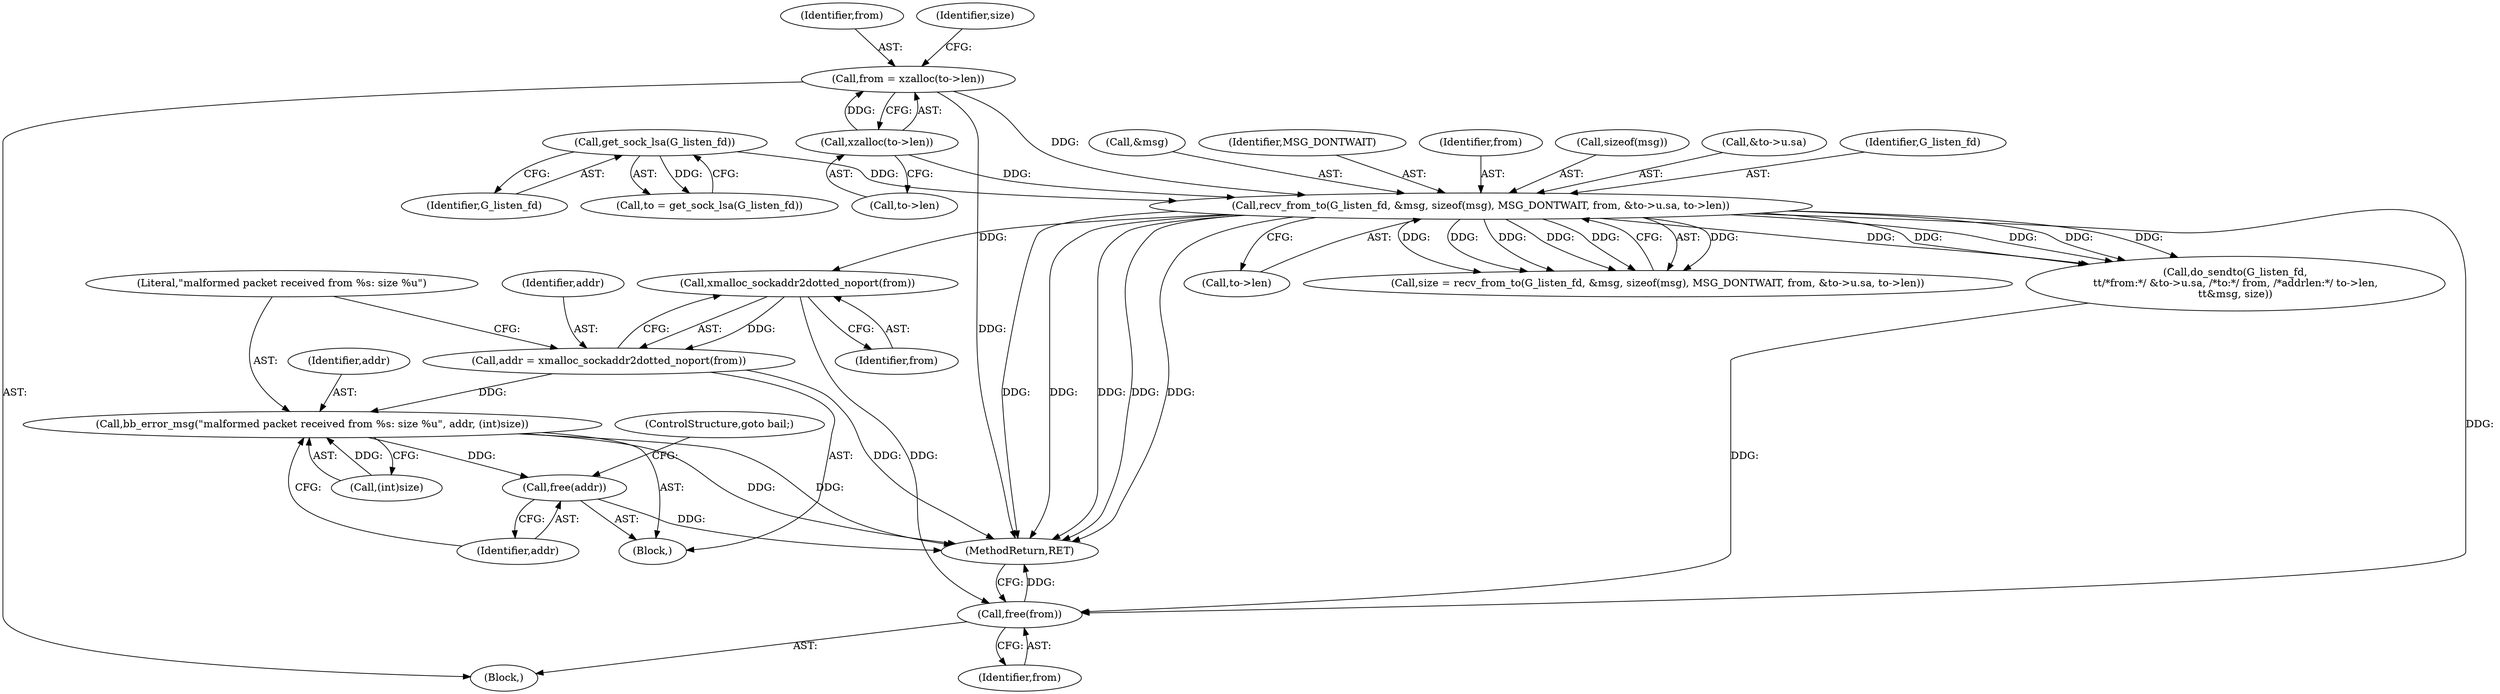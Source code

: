 digraph "0_busybox_150dc7a2b483b8338a3e185c478b4b23ee884e71@API" {
"1000172" [label="(Call,xmalloc_sockaddr2dotted_noport(from))"];
"1000131" [label="(Call,recv_from_to(G_listen_fd, &msg, sizeof(msg), MSG_DONTWAIT, from, &to->u.sa, to->len))"];
"1000121" [label="(Call,get_sock_lsa(G_listen_fd))"];
"1000123" [label="(Call,from = xzalloc(to->len))"];
"1000125" [label="(Call,xzalloc(to->len))"];
"1000170" [label="(Call,addr = xmalloc_sockaddr2dotted_noport(from))"];
"1000174" [label="(Call,bb_error_msg(\"malformed packet received from %s: size %u\", addr, (int)size))"];
"1000180" [label="(Call,free(addr))"];
"1000305" [label="(Call,free(from))"];
"1000173" [label="(Identifier,from)"];
"1000133" [label="(Call,&msg)"];
"1000124" [label="(Identifier,from)"];
"1000177" [label="(Call,(int)size)"];
"1000156" [label="(Block,)"];
"1000137" [label="(Identifier,MSG_DONTWAIT)"];
"1000123" [label="(Call,from = xzalloc(to->len))"];
"1000125" [label="(Call,xzalloc(to->len))"];
"1000119" [label="(Call,to = get_sock_lsa(G_listen_fd))"];
"1000174" [label="(Call,bb_error_msg(\"malformed packet received from %s: size %u\", addr, (int)size))"];
"1000182" [label="(ControlStructure,goto bail;)"];
"1000145" [label="(Call,to->len)"];
"1000129" [label="(Call,size = recv_from_to(G_listen_fd, &msg, sizeof(msg), MSG_DONTWAIT, from, &to->u.sa, to->len))"];
"1000171" [label="(Identifier,addr)"];
"1000138" [label="(Identifier,from)"];
"1000126" [label="(Call,to->len)"];
"1000130" [label="(Identifier,size)"];
"1000176" [label="(Identifier,addr)"];
"1000170" [label="(Call,addr = xmalloc_sockaddr2dotted_noport(from))"];
"1000135" [label="(Call,sizeof(msg))"];
"1000121" [label="(Call,get_sock_lsa(G_listen_fd))"];
"1000112" [label="(Block,)"];
"1000139" [label="(Call,&to->u.sa)"];
"1000306" [label="(Identifier,from)"];
"1000175" [label="(Literal,\"malformed packet received from %s: size %u\")"];
"1000180" [label="(Call,free(addr))"];
"1000287" [label="(Call,do_sendto(G_listen_fd,\n\t\t/*from:*/ &to->u.sa, /*to:*/ from, /*addrlen:*/ to->len,\n\t\t&msg, size))"];
"1000132" [label="(Identifier,G_listen_fd)"];
"1000122" [label="(Identifier,G_listen_fd)"];
"1000305" [label="(Call,free(from))"];
"1000172" [label="(Call,xmalloc_sockaddr2dotted_noport(from))"];
"1000307" [label="(MethodReturn,RET)"];
"1000181" [label="(Identifier,addr)"];
"1000131" [label="(Call,recv_from_to(G_listen_fd, &msg, sizeof(msg), MSG_DONTWAIT, from, &to->u.sa, to->len))"];
"1000172" -> "1000170"  [label="AST: "];
"1000172" -> "1000173"  [label="CFG: "];
"1000173" -> "1000172"  [label="AST: "];
"1000170" -> "1000172"  [label="CFG: "];
"1000172" -> "1000170"  [label="DDG: "];
"1000131" -> "1000172"  [label="DDG: "];
"1000172" -> "1000305"  [label="DDG: "];
"1000131" -> "1000129"  [label="AST: "];
"1000131" -> "1000145"  [label="CFG: "];
"1000132" -> "1000131"  [label="AST: "];
"1000133" -> "1000131"  [label="AST: "];
"1000135" -> "1000131"  [label="AST: "];
"1000137" -> "1000131"  [label="AST: "];
"1000138" -> "1000131"  [label="AST: "];
"1000139" -> "1000131"  [label="AST: "];
"1000145" -> "1000131"  [label="AST: "];
"1000129" -> "1000131"  [label="CFG: "];
"1000131" -> "1000307"  [label="DDG: "];
"1000131" -> "1000307"  [label="DDG: "];
"1000131" -> "1000307"  [label="DDG: "];
"1000131" -> "1000307"  [label="DDG: "];
"1000131" -> "1000307"  [label="DDG: "];
"1000131" -> "1000129"  [label="DDG: "];
"1000131" -> "1000129"  [label="DDG: "];
"1000131" -> "1000129"  [label="DDG: "];
"1000131" -> "1000129"  [label="DDG: "];
"1000131" -> "1000129"  [label="DDG: "];
"1000131" -> "1000129"  [label="DDG: "];
"1000121" -> "1000131"  [label="DDG: "];
"1000123" -> "1000131"  [label="DDG: "];
"1000125" -> "1000131"  [label="DDG: "];
"1000131" -> "1000287"  [label="DDG: "];
"1000131" -> "1000287"  [label="DDG: "];
"1000131" -> "1000287"  [label="DDG: "];
"1000131" -> "1000287"  [label="DDG: "];
"1000131" -> "1000287"  [label="DDG: "];
"1000131" -> "1000305"  [label="DDG: "];
"1000121" -> "1000119"  [label="AST: "];
"1000121" -> "1000122"  [label="CFG: "];
"1000122" -> "1000121"  [label="AST: "];
"1000119" -> "1000121"  [label="CFG: "];
"1000121" -> "1000119"  [label="DDG: "];
"1000123" -> "1000112"  [label="AST: "];
"1000123" -> "1000125"  [label="CFG: "];
"1000124" -> "1000123"  [label="AST: "];
"1000125" -> "1000123"  [label="AST: "];
"1000130" -> "1000123"  [label="CFG: "];
"1000123" -> "1000307"  [label="DDG: "];
"1000125" -> "1000123"  [label="DDG: "];
"1000125" -> "1000126"  [label="CFG: "];
"1000126" -> "1000125"  [label="AST: "];
"1000170" -> "1000156"  [label="AST: "];
"1000171" -> "1000170"  [label="AST: "];
"1000175" -> "1000170"  [label="CFG: "];
"1000170" -> "1000307"  [label="DDG: "];
"1000170" -> "1000174"  [label="DDG: "];
"1000174" -> "1000156"  [label="AST: "];
"1000174" -> "1000177"  [label="CFG: "];
"1000175" -> "1000174"  [label="AST: "];
"1000176" -> "1000174"  [label="AST: "];
"1000177" -> "1000174"  [label="AST: "];
"1000181" -> "1000174"  [label="CFG: "];
"1000174" -> "1000307"  [label="DDG: "];
"1000174" -> "1000307"  [label="DDG: "];
"1000177" -> "1000174"  [label="DDG: "];
"1000174" -> "1000180"  [label="DDG: "];
"1000180" -> "1000156"  [label="AST: "];
"1000180" -> "1000181"  [label="CFG: "];
"1000181" -> "1000180"  [label="AST: "];
"1000182" -> "1000180"  [label="CFG: "];
"1000180" -> "1000307"  [label="DDG: "];
"1000305" -> "1000112"  [label="AST: "];
"1000305" -> "1000306"  [label="CFG: "];
"1000306" -> "1000305"  [label="AST: "];
"1000307" -> "1000305"  [label="CFG: "];
"1000305" -> "1000307"  [label="DDG: "];
"1000287" -> "1000305"  [label="DDG: "];
}
